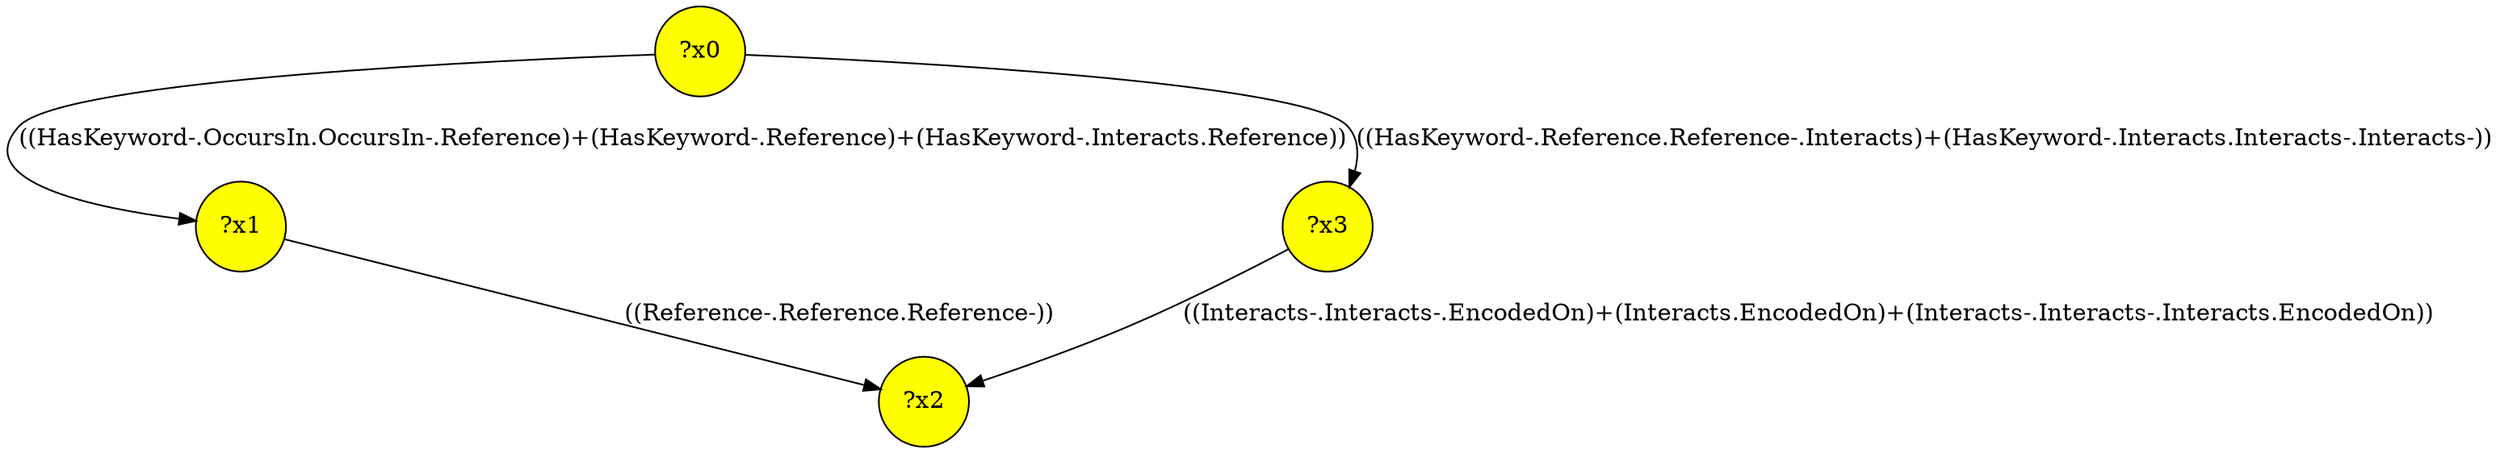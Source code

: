 digraph g {
	x2 [fillcolor="yellow", style="filled," shape=circle, label="?x2"];
	x1 [fillcolor="yellow", style="filled," shape=circle, label="?x1"];
	x0 [fillcolor="yellow", style="filled," shape=circle, label="?x0"];
	x3 [fillcolor="yellow", style="filled," shape=circle, label="?x3"];
	x0 -> x1 [label="((HasKeyword-.OccursIn.OccursIn-.Reference)+(HasKeyword-.Reference)+(HasKeyword-.Interacts.Reference))"];
	x1 -> x2 [label="((Reference-.Reference.Reference-))"];
	x0 -> x3 [label="((HasKeyword-.Reference.Reference-.Interacts)+(HasKeyword-.Interacts.Interacts-.Interacts-))"];
	x3 -> x2 [label="((Interacts-.Interacts-.EncodedOn)+(Interacts.EncodedOn)+(Interacts-.Interacts-.Interacts.EncodedOn))"];
}
